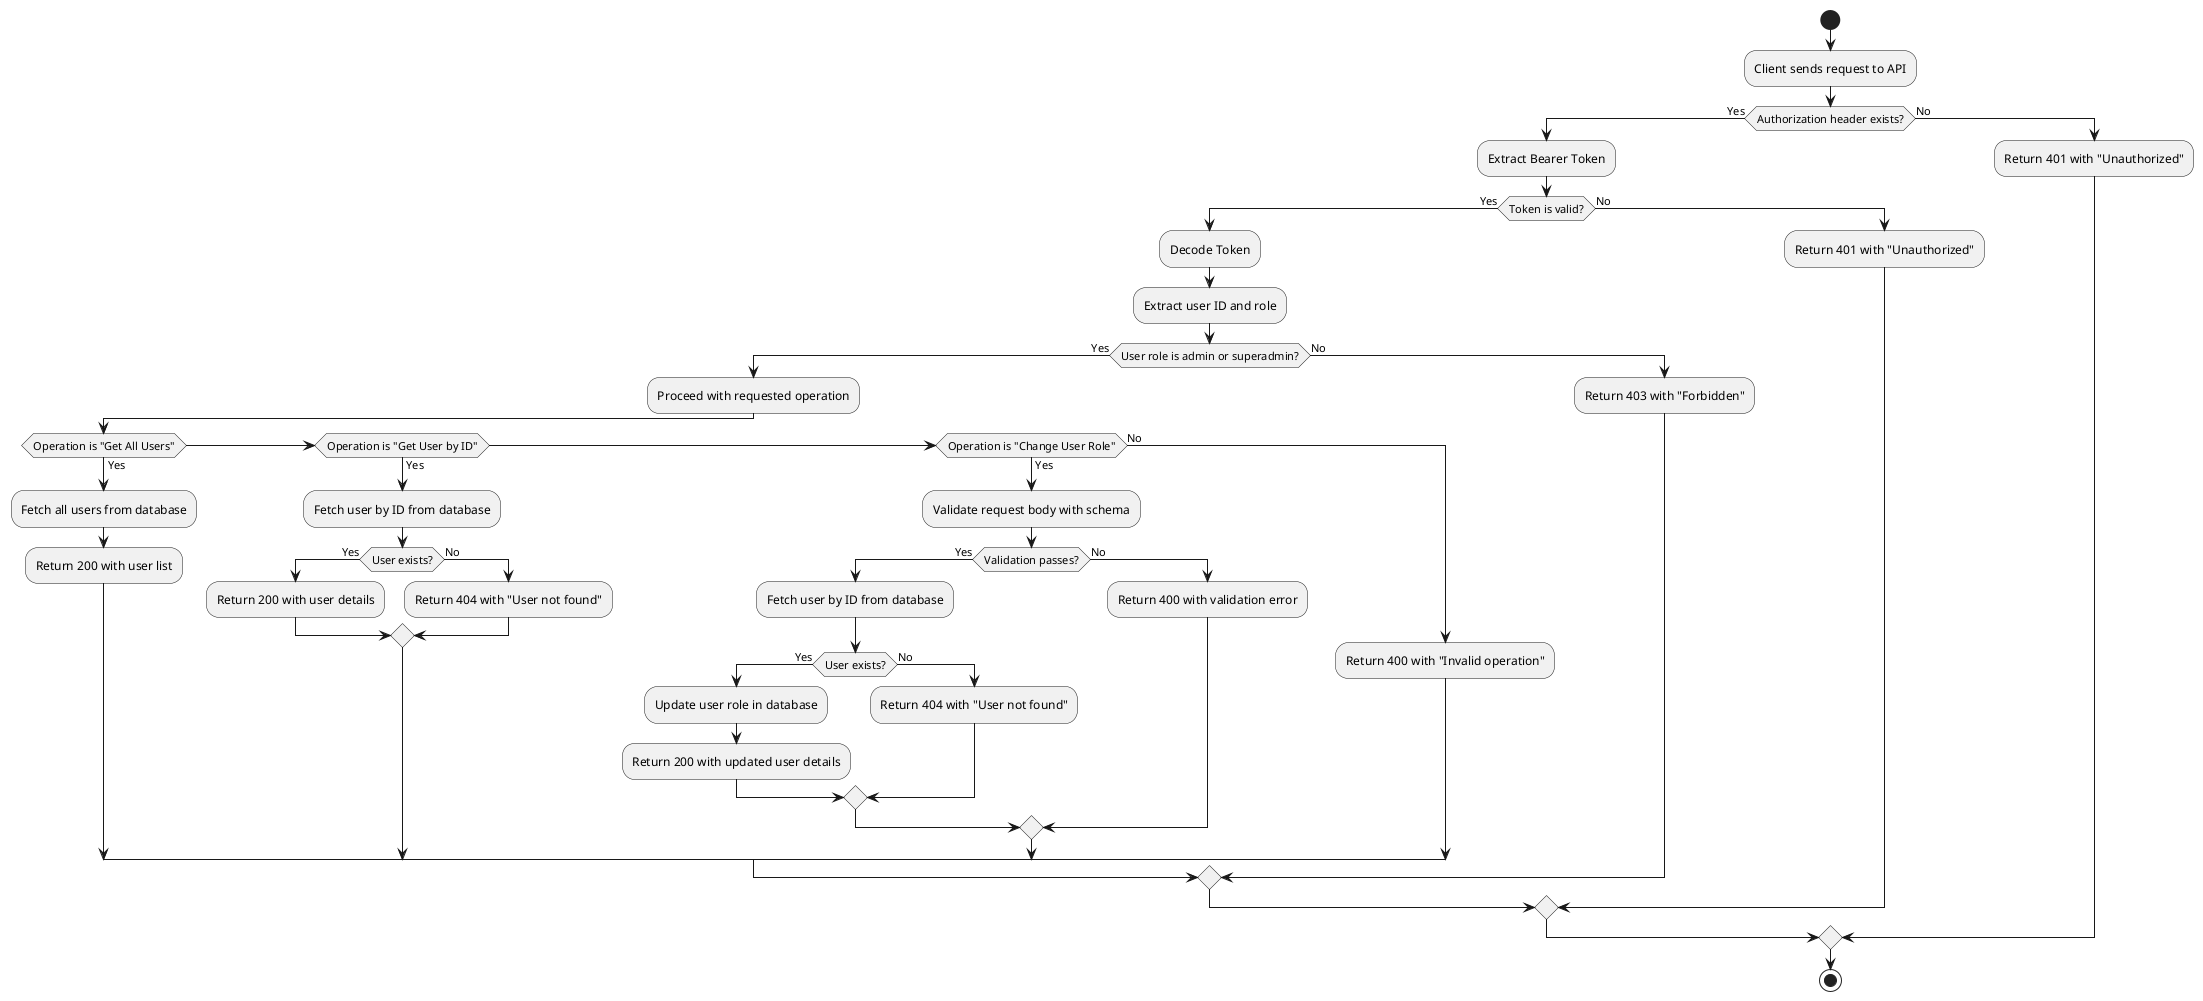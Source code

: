 @startuml
start

:Client sends request to API;

if (Authorization header exists?) then (Yes)
    :Extract Bearer Token;
    if (Token is valid?) then (Yes)
        :Decode Token;
        :Extract user ID and role;
        if (User role is admin or superadmin?) then (Yes)
            :Proceed with requested operation;
            if (Operation is "Get All Users") then (Yes)
                :Fetch all users from database;
                :Return 200 with user list;
            else if (Operation is "Get User by ID") then (Yes)
                :Fetch user by ID from database;
                if (User exists?) then (Yes)
                    :Return 200 with user details;
                else (No)
                    :Return 404 with "User not found";
                endif
            else if (Operation is "Change User Role") then (Yes)
                :Validate request body with schema;
                if (Validation passes?) then (Yes)
                    :Fetch user by ID from database;
                    if (User exists?) then (Yes)
                        :Update user role in database;
                        :Return 200 with updated user details;
                    else (No)
                        :Return 404 with "User not found";
                    endif
                else (No)
                    :Return 400 with validation error;
                endif
            else (No)
                :Return 400 with "Invalid operation";
            endif
        else (No)
            :Return 403 with "Forbidden";
        endif
    else (No)
        :Return 401 with "Unauthorized";
    endif
else (No)
    :Return 401 with "Unauthorized";
endif

stop
@enduml
